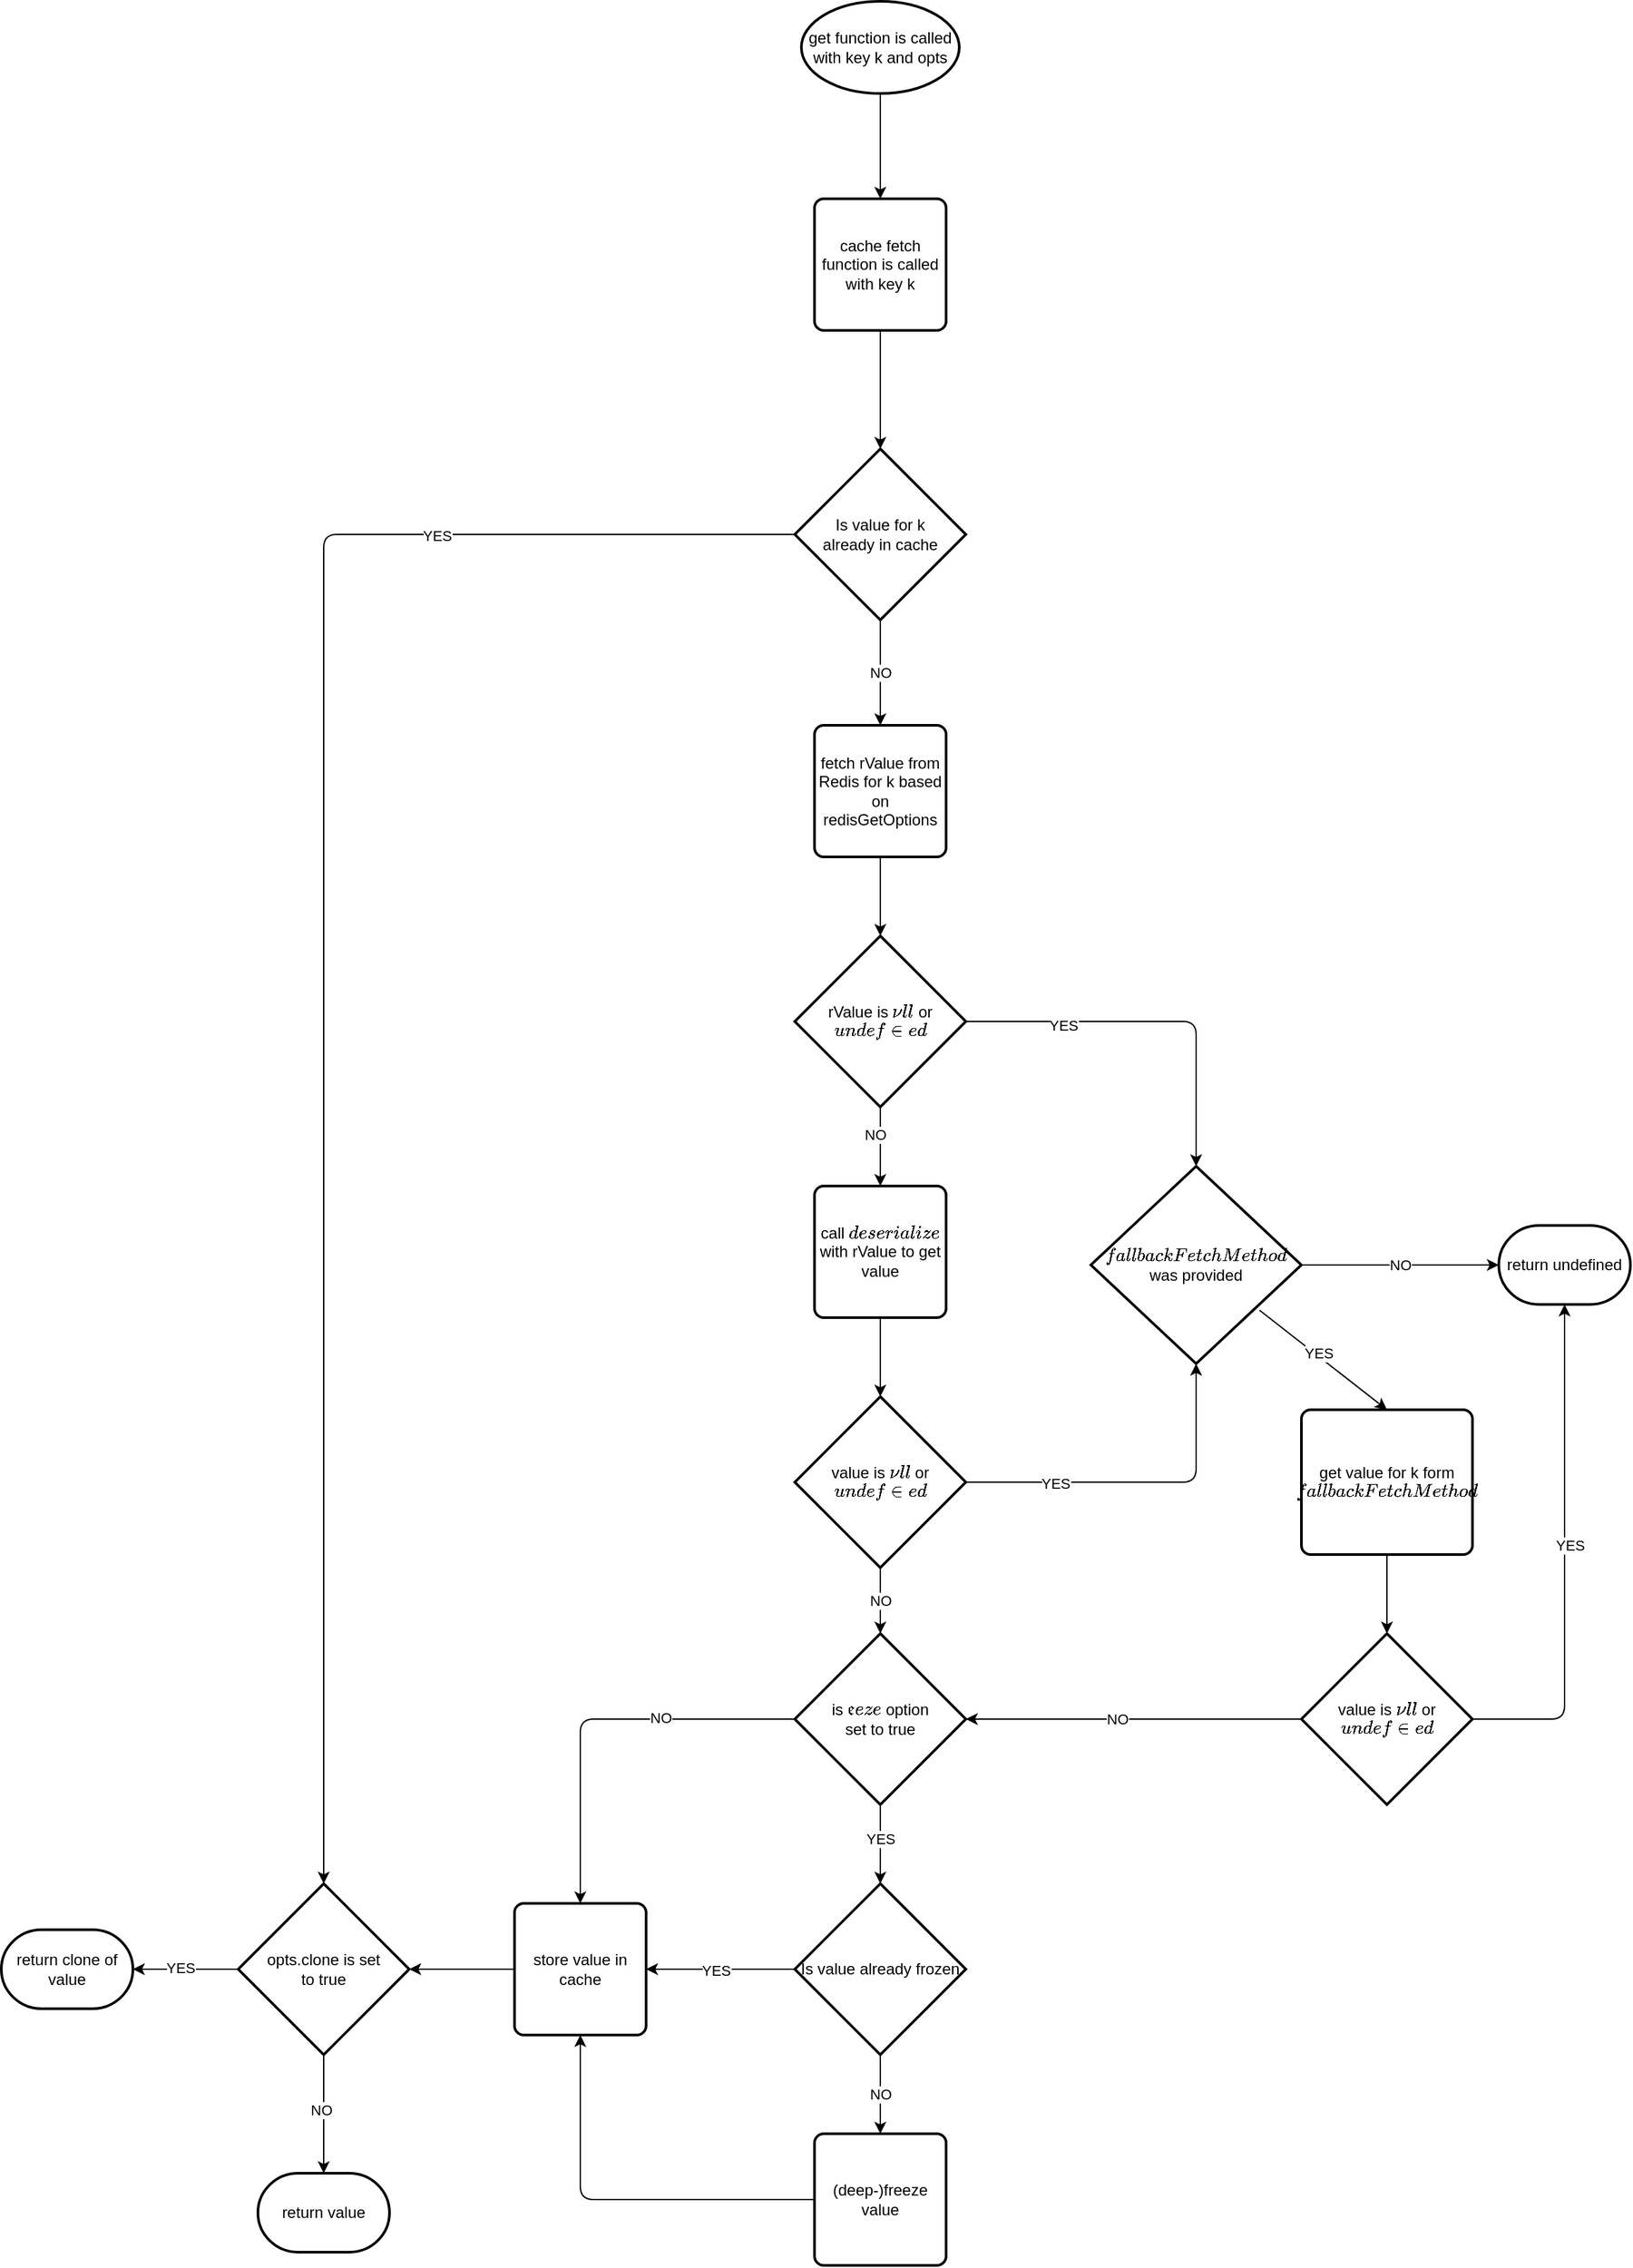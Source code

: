 <mxfile>
    <diagram id="AUDP7JT8lpnAaRYpZGi-" name="Page-1">
        <mxGraphModel dx="2527" dy="2026" grid="1" gridSize="10" guides="1" tooltips="1" connect="1" arrows="1" fold="1" page="1" pageScale="1" pageWidth="850" pageHeight="1100" math="0" shadow="0">
            <root>
                <mxCell id="0"/>
                <mxCell id="1" parent="0"/>
                <mxCell id="5" style="edgeStyle=none;html=1;" parent="1" source="2" target="49" edge="1">
                    <mxGeometry relative="1" as="geometry">
                        <mxPoint x="280" y="-900" as="targetPoint"/>
                    </mxGeometry>
                </mxCell>
                <mxCell id="2" value="get function is called with key k and opts" style="strokeWidth=2;html=1;shape=mxgraph.flowchart.start_1;whiteSpace=wrap;" parent="1" vertex="1">
                    <mxGeometry x="218" y="-1090" width="120" height="70" as="geometry"/>
                </mxCell>
                <mxCell id="8" style="edgeStyle=none;html=1;entryX=0.5;entryY=0;entryDx=0;entryDy=0;entryPerimeter=0;" parent="1" source="4" target="6" edge="1">
                    <mxGeometry relative="1" as="geometry"/>
                </mxCell>
                <mxCell id="4" value="fetch rValue from Redis for k based on &lt;br&gt;redisGetOptions" style="rounded=1;whiteSpace=wrap;html=1;absoluteArcSize=1;arcSize=14;strokeWidth=2;" parent="1" vertex="1">
                    <mxGeometry x="228" y="-540" width="100" height="100" as="geometry"/>
                </mxCell>
                <mxCell id="9" style="edgeStyle=none;html=1;entryX=0.5;entryY=0;entryDx=0;entryDy=0;" parent="1" source="6" target="7" edge="1">
                    <mxGeometry relative="1" as="geometry"/>
                </mxCell>
                <mxCell id="32" value="NO" style="edgeLabel;html=1;align=center;verticalAlign=middle;resizable=0;points=[];" parent="9" vertex="1" connectable="0">
                    <mxGeometry x="-0.3" y="-4" relative="1" as="geometry">
                        <mxPoint as="offset"/>
                    </mxGeometry>
                </mxCell>
                <mxCell id="17" style="edgeStyle=none;html=1;entryX=0.5;entryY=0;entryDx=0;entryDy=0;entryPerimeter=0;" parent="1" source="6" target="13" edge="1">
                    <mxGeometry relative="1" as="geometry">
                        <mxPoint x="558" y="-315" as="targetPoint"/>
                        <Array as="points">
                            <mxPoint x="518" y="-315"/>
                        </Array>
                    </mxGeometry>
                </mxCell>
                <mxCell id="19" value="YES" style="edgeLabel;html=1;align=center;verticalAlign=middle;resizable=0;points=[];" parent="17" vertex="1" connectable="0">
                    <mxGeometry x="-0.479" y="-3" relative="1" as="geometry">
                        <mxPoint as="offset"/>
                    </mxGeometry>
                </mxCell>
                <mxCell id="6" value="rValue is `null` or &lt;br&gt;`undefined`" style="strokeWidth=2;html=1;shape=mxgraph.flowchart.decision;whiteSpace=wrap;" parent="1" vertex="1">
                    <mxGeometry x="213" y="-380" width="130" height="130" as="geometry"/>
                </mxCell>
                <mxCell id="11" style="edgeStyle=none;html=1;entryX=0.5;entryY=0;entryDx=0;entryDy=0;entryPerimeter=0;" parent="1" source="7" target="10" edge="1">
                    <mxGeometry relative="1" as="geometry"/>
                </mxCell>
                <mxCell id="7" value="call `deserialize` with rValue to get value" style="rounded=1;whiteSpace=wrap;html=1;absoluteArcSize=1;arcSize=14;strokeWidth=2;" parent="1" vertex="1">
                    <mxGeometry x="228" y="-190" width="100" height="100" as="geometry"/>
                </mxCell>
                <mxCell id="16" style="edgeStyle=none;html=1;entryX=0.5;entryY=1;entryDx=0;entryDy=0;entryPerimeter=0;" parent="1" source="10" target="13" edge="1">
                    <mxGeometry relative="1" as="geometry">
                        <Array as="points">
                            <mxPoint x="518" y="35"/>
                        </Array>
                    </mxGeometry>
                </mxCell>
                <mxCell id="20" value="YES" style="edgeLabel;html=1;align=center;verticalAlign=middle;resizable=0;points=[];" parent="16" vertex="1" connectable="0">
                    <mxGeometry x="-0.493" y="-1" relative="1" as="geometry">
                        <mxPoint x="1" as="offset"/>
                    </mxGeometry>
                </mxCell>
                <mxCell id="45" value="NO" style="edgeStyle=none;html=1;entryX=0.5;entryY=0;entryDx=0;entryDy=0;entryPerimeter=0;" parent="1" source="10" target="31" edge="1">
                    <mxGeometry relative="1" as="geometry"/>
                </mxCell>
                <mxCell id="10" value="value is `null` or `undefined`" style="strokeWidth=2;html=1;shape=mxgraph.flowchart.decision;whiteSpace=wrap;" parent="1" vertex="1">
                    <mxGeometry x="213" y="-30" width="130" height="130" as="geometry"/>
                </mxCell>
                <mxCell id="18" value="NO" style="edgeStyle=none;html=1;" parent="1" source="13" target="14" edge="1">
                    <mxGeometry relative="1" as="geometry"/>
                </mxCell>
                <mxCell id="22" style="edgeStyle=none;html=1;exitX=0.801;exitY=0.729;exitDx=0;exitDy=0;exitPerimeter=0;entryX=0.5;entryY=0;entryDx=0;entryDy=0;" parent="1" source="13" target="21" edge="1">
                    <mxGeometry relative="1" as="geometry"/>
                </mxCell>
                <mxCell id="23" value="YES" style="edgeLabel;html=1;align=center;verticalAlign=middle;resizable=0;points=[];" parent="22" vertex="1" connectable="0">
                    <mxGeometry x="-0.108" y="2" relative="1" as="geometry">
                        <mxPoint as="offset"/>
                    </mxGeometry>
                </mxCell>
                <mxCell id="13" value="`fallbackFetchMethod`&lt;br&gt;was provided" style="strokeWidth=2;html=1;shape=mxgraph.flowchart.decision;whiteSpace=wrap;" parent="1" vertex="1">
                    <mxGeometry x="438" y="-205" width="160" height="150" as="geometry"/>
                </mxCell>
                <mxCell id="14" value="return undefined" style="strokeWidth=2;html=1;shape=mxgraph.flowchart.terminator;whiteSpace=wrap;" parent="1" vertex="1">
                    <mxGeometry x="748" y="-160" width="100" height="60" as="geometry"/>
                </mxCell>
                <mxCell id="26" style="edgeStyle=none;html=1;entryX=0.5;entryY=0;entryDx=0;entryDy=0;entryPerimeter=0;" parent="1" source="21" target="25" edge="1">
                    <mxGeometry relative="1" as="geometry"/>
                </mxCell>
                <mxCell id="21" value="get value for k form `fallbackFetchMethod`" style="rounded=1;whiteSpace=wrap;html=1;absoluteArcSize=1;arcSize=14;strokeWidth=2;" parent="1" vertex="1">
                    <mxGeometry x="598" y="-20" width="130" height="110" as="geometry"/>
                </mxCell>
                <mxCell id="27" style="edgeStyle=none;html=1;entryX=0.5;entryY=1;entryDx=0;entryDy=0;entryPerimeter=0;" parent="1" source="25" target="14" edge="1">
                    <mxGeometry relative="1" as="geometry">
                        <Array as="points">
                            <mxPoint x="798" y="215"/>
                        </Array>
                    </mxGeometry>
                </mxCell>
                <mxCell id="28" value="YES" style="edgeLabel;html=1;align=center;verticalAlign=middle;resizable=0;points=[];" parent="27" vertex="1" connectable="0">
                    <mxGeometry x="0.051" y="-4" relative="1" as="geometry">
                        <mxPoint as="offset"/>
                    </mxGeometry>
                </mxCell>
                <mxCell id="46" style="edgeStyle=none;html=1;entryX=1;entryY=0.5;entryDx=0;entryDy=0;entryPerimeter=0;" parent="1" source="25" target="31" edge="1">
                    <mxGeometry relative="1" as="geometry"/>
                </mxCell>
                <mxCell id="47" value="NO" style="edgeLabel;html=1;align=center;verticalAlign=middle;resizable=0;points=[];" parent="46" vertex="1" connectable="0">
                    <mxGeometry x="0.101" relative="1" as="geometry">
                        <mxPoint as="offset"/>
                    </mxGeometry>
                </mxCell>
                <mxCell id="25" value="value is `null` or `undefined`" style="strokeWidth=2;html=1;shape=mxgraph.flowchart.decision;whiteSpace=wrap;" parent="1" vertex="1">
                    <mxGeometry x="598" y="150" width="130" height="130" as="geometry"/>
                </mxCell>
                <mxCell id="37" style="edgeStyle=none;html=1;entryX=0.5;entryY=0;entryDx=0;entryDy=0;" parent="1" source="31" target="55" edge="1">
                    <mxGeometry relative="1" as="geometry">
                        <mxPoint x="53" y="310" as="targetPoint"/>
                        <Array as="points">
                            <mxPoint x="50" y="215"/>
                        </Array>
                    </mxGeometry>
                </mxCell>
                <mxCell id="43" value="NO" style="edgeLabel;html=1;align=center;verticalAlign=middle;resizable=0;points=[];" parent="37" vertex="1" connectable="0">
                    <mxGeometry x="-0.326" y="-1" relative="1" as="geometry">
                        <mxPoint as="offset"/>
                    </mxGeometry>
                </mxCell>
                <mxCell id="40" style="edgeStyle=none;html=1;entryX=0.5;entryY=0;entryDx=0;entryDy=0;entryPerimeter=0;" parent="1" source="31" target="34" edge="1">
                    <mxGeometry relative="1" as="geometry"/>
                </mxCell>
                <mxCell id="42" value="YES" style="edgeLabel;html=1;align=center;verticalAlign=middle;resizable=0;points=[];" parent="40" vertex="1" connectable="0">
                    <mxGeometry x="-0.144" relative="1" as="geometry">
                        <mxPoint as="offset"/>
                    </mxGeometry>
                </mxCell>
                <mxCell id="31" value="is `freeze` option&lt;br&gt;set to true" style="strokeWidth=2;html=1;shape=mxgraph.flowchart.decision;whiteSpace=wrap;" parent="1" vertex="1">
                    <mxGeometry x="213" y="150" width="130" height="130" as="geometry"/>
                </mxCell>
                <mxCell id="38" style="edgeStyle=none;html=1;entryX=1;entryY=0.5;entryDx=0;entryDy=0;" parent="1" source="34" target="55" edge="1">
                    <mxGeometry relative="1" as="geometry">
                        <mxPoint x="103" y="405" as="targetPoint"/>
                    </mxGeometry>
                </mxCell>
                <mxCell id="48" value="YES" style="edgeLabel;html=1;align=center;verticalAlign=middle;resizable=0;points=[];" parent="38" vertex="1" connectable="0">
                    <mxGeometry x="0.065" y="1" relative="1" as="geometry">
                        <mxPoint as="offset"/>
                    </mxGeometry>
                </mxCell>
                <mxCell id="41" value="NO" style="edgeStyle=none;html=1;entryX=0.5;entryY=0;entryDx=0;entryDy=0;" parent="1" source="34" target="35" edge="1">
                    <mxGeometry relative="1" as="geometry"/>
                </mxCell>
                <mxCell id="34" value="Is value already frozen" style="strokeWidth=2;html=1;shape=mxgraph.flowchart.decision;whiteSpace=wrap;" parent="1" vertex="1">
                    <mxGeometry x="213" y="340" width="130" height="130" as="geometry"/>
                </mxCell>
                <mxCell id="39" style="edgeStyle=none;html=1;entryX=0.5;entryY=1;entryDx=0;entryDy=0;entryPerimeter=0;" parent="1" source="35" target="55" edge="1">
                    <mxGeometry relative="1" as="geometry">
                        <mxPoint x="53" y="435" as="targetPoint"/>
                        <Array as="points">
                            <mxPoint x="50" y="580"/>
                        </Array>
                    </mxGeometry>
                </mxCell>
                <mxCell id="35" value="(deep-)freeze value" style="rounded=1;whiteSpace=wrap;html=1;absoluteArcSize=1;arcSize=14;strokeWidth=2;" parent="1" vertex="1">
                    <mxGeometry x="228" y="530" width="100" height="100" as="geometry"/>
                </mxCell>
                <mxCell id="52" style="edgeStyle=none;html=1;entryX=0.5;entryY=0;entryDx=0;entryDy=0;entryPerimeter=0;" parent="1" source="49" target="51" edge="1">
                    <mxGeometry relative="1" as="geometry"/>
                </mxCell>
                <mxCell id="49" value="cache fetch function is called with key k" style="rounded=1;whiteSpace=wrap;html=1;absoluteArcSize=1;arcSize=14;strokeWidth=2;" parent="1" vertex="1">
                    <mxGeometry x="228" y="-940" width="100" height="100" as="geometry"/>
                </mxCell>
                <mxCell id="54" value="NO" style="edgeStyle=none;html=1;entryX=0.5;entryY=0;entryDx=0;entryDy=0;" parent="1" source="51" target="4" edge="1">
                    <mxGeometry relative="1" as="geometry"/>
                </mxCell>
                <mxCell id="58" style="edgeStyle=none;html=1;entryX=0.5;entryY=0;entryDx=0;entryDy=0;entryPerimeter=0;" parent="1" source="51" target="56" edge="1">
                    <mxGeometry relative="1" as="geometry">
                        <Array as="points">
                            <mxPoint x="-145" y="-685"/>
                        </Array>
                    </mxGeometry>
                </mxCell>
                <mxCell id="68" value="YES" style="edgeLabel;html=1;align=center;verticalAlign=middle;resizable=0;points=[];" parent="58" vertex="1" connectable="0">
                    <mxGeometry x="-0.607" y="1" relative="1" as="geometry">
                        <mxPoint as="offset"/>
                    </mxGeometry>
                </mxCell>
                <mxCell id="51" value="Is value for k&lt;br&gt;already in cache" style="strokeWidth=2;html=1;shape=mxgraph.flowchart.decision;whiteSpace=wrap;" parent="1" vertex="1">
                    <mxGeometry x="213" y="-750" width="130" height="130" as="geometry"/>
                </mxCell>
                <mxCell id="70" style="edgeStyle=none;html=1;entryX=1;entryY=0.5;entryDx=0;entryDy=0;entryPerimeter=0;" edge="1" parent="1" source="55" target="56">
                    <mxGeometry relative="1" as="geometry"/>
                </mxCell>
                <mxCell id="55" value="store value in cache" style="rounded=1;whiteSpace=wrap;html=1;absoluteArcSize=1;arcSize=14;strokeWidth=2;" parent="1" vertex="1">
                    <mxGeometry y="355" width="100" height="100" as="geometry"/>
                </mxCell>
                <mxCell id="64" style="edgeStyle=none;html=1;" parent="1" source="56" target="62" edge="1">
                    <mxGeometry relative="1" as="geometry"/>
                </mxCell>
                <mxCell id="67" value="YES" style="edgeLabel;html=1;align=center;verticalAlign=middle;resizable=0;points=[];" parent="64" vertex="1" connectable="0">
                    <mxGeometry x="0.094" y="-1" relative="1" as="geometry">
                        <mxPoint as="offset"/>
                    </mxGeometry>
                </mxCell>
                <mxCell id="65" style="edgeStyle=none;html=1;entryX=0.5;entryY=0;entryDx=0;entryDy=0;entryPerimeter=0;" parent="1" source="56" target="63" edge="1">
                    <mxGeometry relative="1" as="geometry">
                        <mxPoint x="-145" y="550" as="targetPoint"/>
                    </mxGeometry>
                </mxCell>
                <mxCell id="66" value="NO" style="edgeLabel;html=1;align=center;verticalAlign=middle;resizable=0;points=[];" parent="65" vertex="1" connectable="0">
                    <mxGeometry x="-0.083" y="-2" relative="1" as="geometry">
                        <mxPoint as="offset"/>
                    </mxGeometry>
                </mxCell>
                <mxCell id="56" value="opts.clone is set&lt;br&gt;to true" style="strokeWidth=2;html=1;shape=mxgraph.flowchart.decision;whiteSpace=wrap;" parent="1" vertex="1">
                    <mxGeometry x="-210" y="340" width="130" height="130" as="geometry"/>
                </mxCell>
                <mxCell id="62" value="return clone of value" style="strokeWidth=2;html=1;shape=mxgraph.flowchart.terminator;whiteSpace=wrap;" parent="1" vertex="1">
                    <mxGeometry x="-390" y="375" width="100" height="60" as="geometry"/>
                </mxCell>
                <mxCell id="63" value="return value" style="strokeWidth=2;html=1;shape=mxgraph.flowchart.terminator;whiteSpace=wrap;" parent="1" vertex="1">
                    <mxGeometry x="-195" y="560" width="100" height="60" as="geometry"/>
                </mxCell>
            </root>
        </mxGraphModel>
    </diagram>
</mxfile>